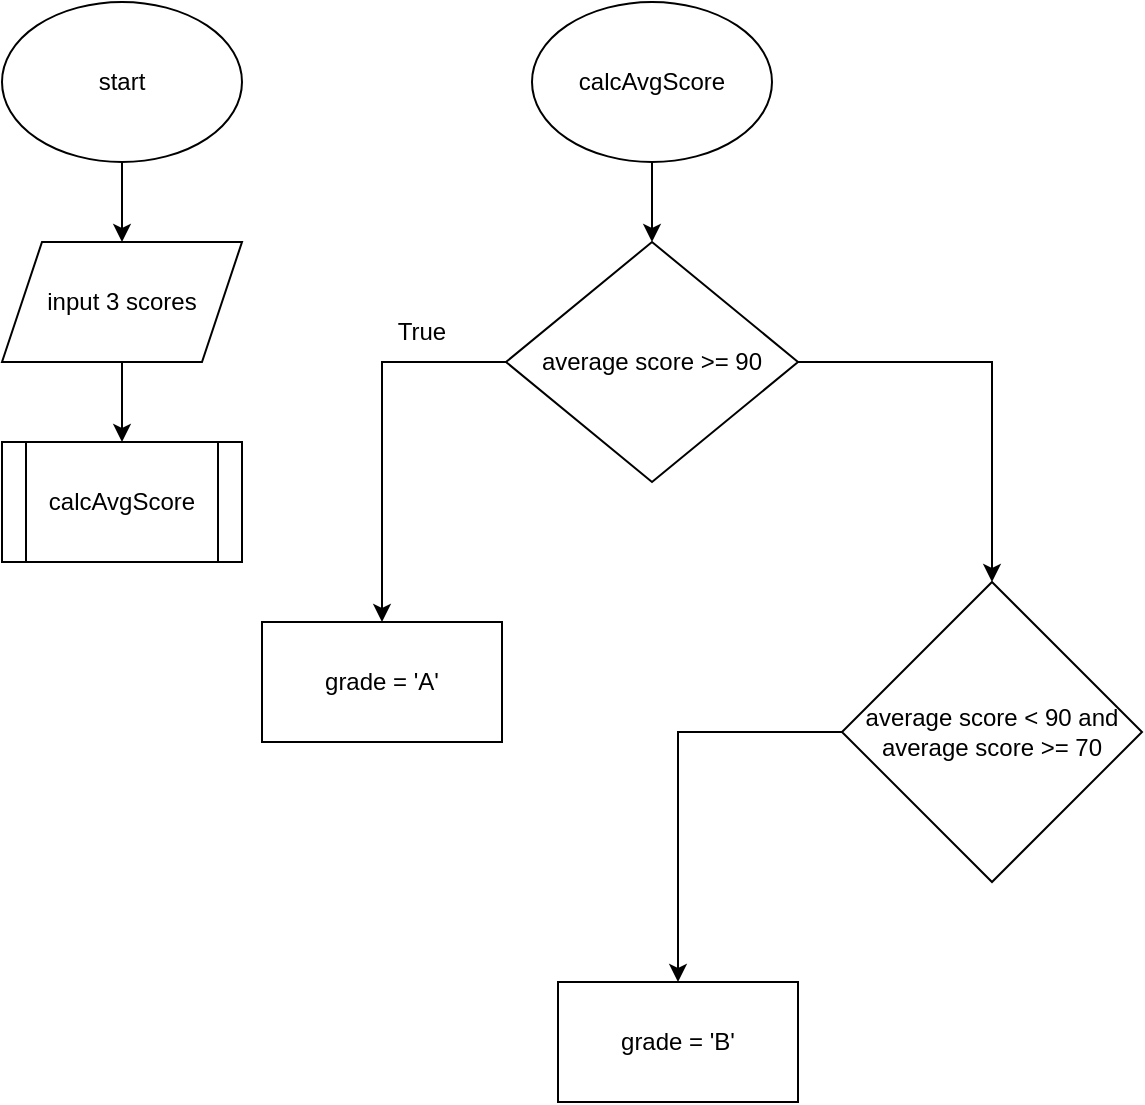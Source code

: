 <mxfile version="22.1.8" type="github">
  <diagram name="Page-1" id="4b0nw9e6-GkVLUaRTrmo">
    <mxGraphModel dx="1434" dy="723" grid="1" gridSize="10" guides="1" tooltips="1" connect="1" arrows="1" fold="1" page="1" pageScale="1" pageWidth="850" pageHeight="1100" math="0" shadow="0">
      <root>
        <mxCell id="0" />
        <mxCell id="1" parent="0" />
        <mxCell id="5GRiQvHn4u2mJJgED5Wx-2" value="" style="edgeStyle=orthogonalEdgeStyle;rounded=0;orthogonalLoop=1;jettySize=auto;html=1;" edge="1" parent="1" source="6ggwZfMJMtHscKxGf_Hm-1" target="5GRiQvHn4u2mJJgED5Wx-1">
          <mxGeometry relative="1" as="geometry" />
        </mxCell>
        <mxCell id="6ggwZfMJMtHscKxGf_Hm-1" value="start" style="ellipse;whiteSpace=wrap;html=1;" parent="1" vertex="1">
          <mxGeometry x="100" y="90" width="120" height="80" as="geometry" />
        </mxCell>
        <mxCell id="5GRiQvHn4u2mJJgED5Wx-4" value="" style="edgeStyle=orthogonalEdgeStyle;rounded=0;orthogonalLoop=1;jettySize=auto;html=1;" edge="1" parent="1" source="5GRiQvHn4u2mJJgED5Wx-1" target="5GRiQvHn4u2mJJgED5Wx-3">
          <mxGeometry relative="1" as="geometry" />
        </mxCell>
        <mxCell id="5GRiQvHn4u2mJJgED5Wx-1" value="input 3 scores" style="shape=parallelogram;perimeter=parallelogramPerimeter;whiteSpace=wrap;html=1;fixedSize=1;" vertex="1" parent="1">
          <mxGeometry x="100" y="210" width="120" height="60" as="geometry" />
        </mxCell>
        <mxCell id="5GRiQvHn4u2mJJgED5Wx-3" value="calcAvgScore" style="shape=process;whiteSpace=wrap;html=1;backgroundOutline=1;" vertex="1" parent="1">
          <mxGeometry x="100" y="310" width="120" height="60" as="geometry" />
        </mxCell>
        <mxCell id="5GRiQvHn4u2mJJgED5Wx-8" value="" style="edgeStyle=orthogonalEdgeStyle;rounded=0;orthogonalLoop=1;jettySize=auto;html=1;" edge="1" parent="1" source="5GRiQvHn4u2mJJgED5Wx-6">
          <mxGeometry relative="1" as="geometry">
            <mxPoint x="425" y="210" as="targetPoint" />
          </mxGeometry>
        </mxCell>
        <mxCell id="5GRiQvHn4u2mJJgED5Wx-6" value="calcAvgScore" style="ellipse;whiteSpace=wrap;html=1;" vertex="1" parent="1">
          <mxGeometry x="365" y="90" width="120" height="80" as="geometry" />
        </mxCell>
        <mxCell id="5GRiQvHn4u2mJJgED5Wx-13" value="" style="edgeStyle=orthogonalEdgeStyle;rounded=0;orthogonalLoop=1;jettySize=auto;html=1;" edge="1" parent="1" source="5GRiQvHn4u2mJJgED5Wx-9" target="5GRiQvHn4u2mJJgED5Wx-12">
          <mxGeometry relative="1" as="geometry" />
        </mxCell>
        <mxCell id="5GRiQvHn4u2mJJgED5Wx-16" value="" style="edgeStyle=orthogonalEdgeStyle;rounded=0;orthogonalLoop=1;jettySize=auto;html=1;" edge="1" parent="1" source="5GRiQvHn4u2mJJgED5Wx-9" target="5GRiQvHn4u2mJJgED5Wx-15">
          <mxGeometry relative="1" as="geometry" />
        </mxCell>
        <mxCell id="5GRiQvHn4u2mJJgED5Wx-9" value="average score &amp;gt;= 90" style="rhombus;whiteSpace=wrap;html=1;" vertex="1" parent="1">
          <mxGeometry x="352" y="210" width="146" height="120" as="geometry" />
        </mxCell>
        <mxCell id="5GRiQvHn4u2mJJgED5Wx-12" value="grade = &#39;A&#39;" style="rounded=0;whiteSpace=wrap;html=1;" vertex="1" parent="1">
          <mxGeometry x="230" y="400" width="120" height="60" as="geometry" />
        </mxCell>
        <mxCell id="5GRiQvHn4u2mJJgED5Wx-14" value="True" style="text;html=1;strokeColor=none;fillColor=none;align=center;verticalAlign=middle;whiteSpace=wrap;rounded=0;" vertex="1" parent="1">
          <mxGeometry x="280" y="240" width="60" height="30" as="geometry" />
        </mxCell>
        <mxCell id="5GRiQvHn4u2mJJgED5Wx-18" value="" style="edgeStyle=orthogonalEdgeStyle;rounded=0;orthogonalLoop=1;jettySize=auto;html=1;" edge="1" parent="1" source="5GRiQvHn4u2mJJgED5Wx-15" target="5GRiQvHn4u2mJJgED5Wx-17">
          <mxGeometry relative="1" as="geometry" />
        </mxCell>
        <mxCell id="5GRiQvHn4u2mJJgED5Wx-15" value="average score &amp;lt; 90 and average score &amp;gt;= 70" style="rhombus;whiteSpace=wrap;html=1;" vertex="1" parent="1">
          <mxGeometry x="520" y="380" width="150" height="150" as="geometry" />
        </mxCell>
        <mxCell id="5GRiQvHn4u2mJJgED5Wx-17" value="grade = &#39;B&#39;" style="whiteSpace=wrap;html=1;" vertex="1" parent="1">
          <mxGeometry x="378" y="580" width="120" height="60" as="geometry" />
        </mxCell>
      </root>
    </mxGraphModel>
  </diagram>
</mxfile>
